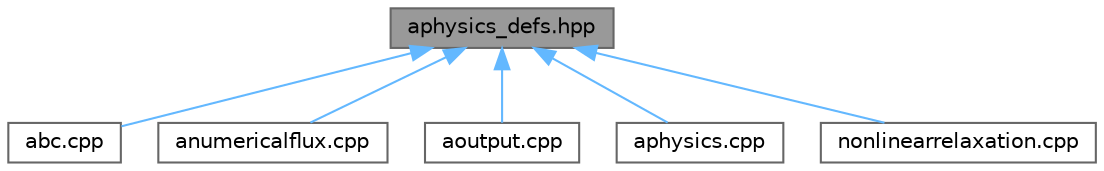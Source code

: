 digraph "aphysics_defs.hpp"
{
 // LATEX_PDF_SIZE
  bgcolor="transparent";
  edge [fontname=Helvetica,fontsize=10,labelfontname=Helvetica,labelfontsize=10];
  node [fontname=Helvetica,fontsize=10,shape=box,height=0.2,width=0.4];
  Node1 [id="Node000001",label="aphysics_defs.hpp",height=0.2,width=0.4,color="gray40", fillcolor="grey60", style="filled", fontcolor="black",tooltip="Definitions of inline physics functions."];
  Node1 -> Node2 [id="edge1_Node000001_Node000002",dir="back",color="steelblue1",style="solid",tooltip=" "];
  Node2 [id="Node000002",label="abc.cpp",height=0.2,width=0.4,color="grey40", fillcolor="white", style="filled",URL="$abc_8cpp.html",tooltip="Boundary conditions management."];
  Node1 -> Node3 [id="edge2_Node000001_Node000003",dir="back",color="steelblue1",style="solid",tooltip=" "];
  Node3 [id="Node000003",label="anumericalflux.cpp",height=0.2,width=0.4,color="grey40", fillcolor="white", style="filled",URL="$anumericalflux_8cpp.html",tooltip="Implements numerical flux schemes for Euler and Navier-Stokes equations."];
  Node1 -> Node4 [id="edge3_Node000001_Node000004",dir="back",color="steelblue1",style="solid",tooltip=" "];
  Node4 [id="Node000004",label="aoutput.cpp",height=0.2,width=0.4,color="grey40", fillcolor="white", style="filled",URL="$aoutput_8cpp.html",tooltip="Implementation of subroutines to write mesh data to various kinds of output formats."];
  Node1 -> Node5 [id="edge4_Node000001_Node000005",dir="back",color="steelblue1",style="solid",tooltip=" "];
  Node5 [id="Node000005",label="aphysics.cpp",height=0.2,width=0.4,color="grey40", fillcolor="white", style="filled",URL="$aphysics_8cpp.html",tooltip="Implementation of analytical flux computation and variable conversions."];
  Node1 -> Node6 [id="edge5_Node000001_Node000006",dir="back",color="steelblue1",style="solid",tooltip=" "];
  Node6 [id="Node000006",label="nonlinearrelaxation.cpp",height=0.2,width=0.4,color="grey40", fillcolor="white", style="filled",URL="$nonlinearrelaxation_8cpp.html",tooltip="Implementation of some nonlinear relaxation schemes."];
}
